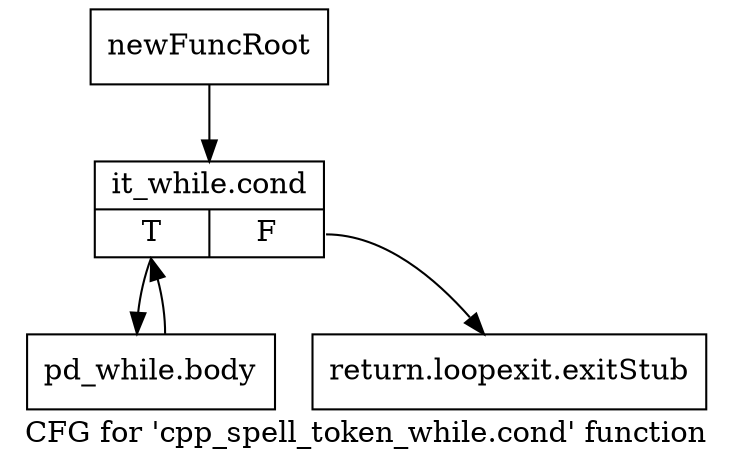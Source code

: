 digraph "CFG for 'cpp_spell_token_while.cond' function" {
	label="CFG for 'cpp_spell_token_while.cond' function";

	Node0xa1f80d0 [shape=record,label="{newFuncRoot}"];
	Node0xa1f80d0 -> Node0xa1f8170;
	Node0xa1f8120 [shape=record,label="{return.loopexit.exitStub}"];
	Node0xa1f8170 [shape=record,label="{it_while.cond|{<s0>T|<s1>F}}"];
	Node0xa1f8170:s0 -> Node0xa1f81c0;
	Node0xa1f8170:s1 -> Node0xa1f8120;
	Node0xa1f81c0 [shape=record,label="{pd_while.body}"];
	Node0xa1f81c0 -> Node0xa1f8170;
}
